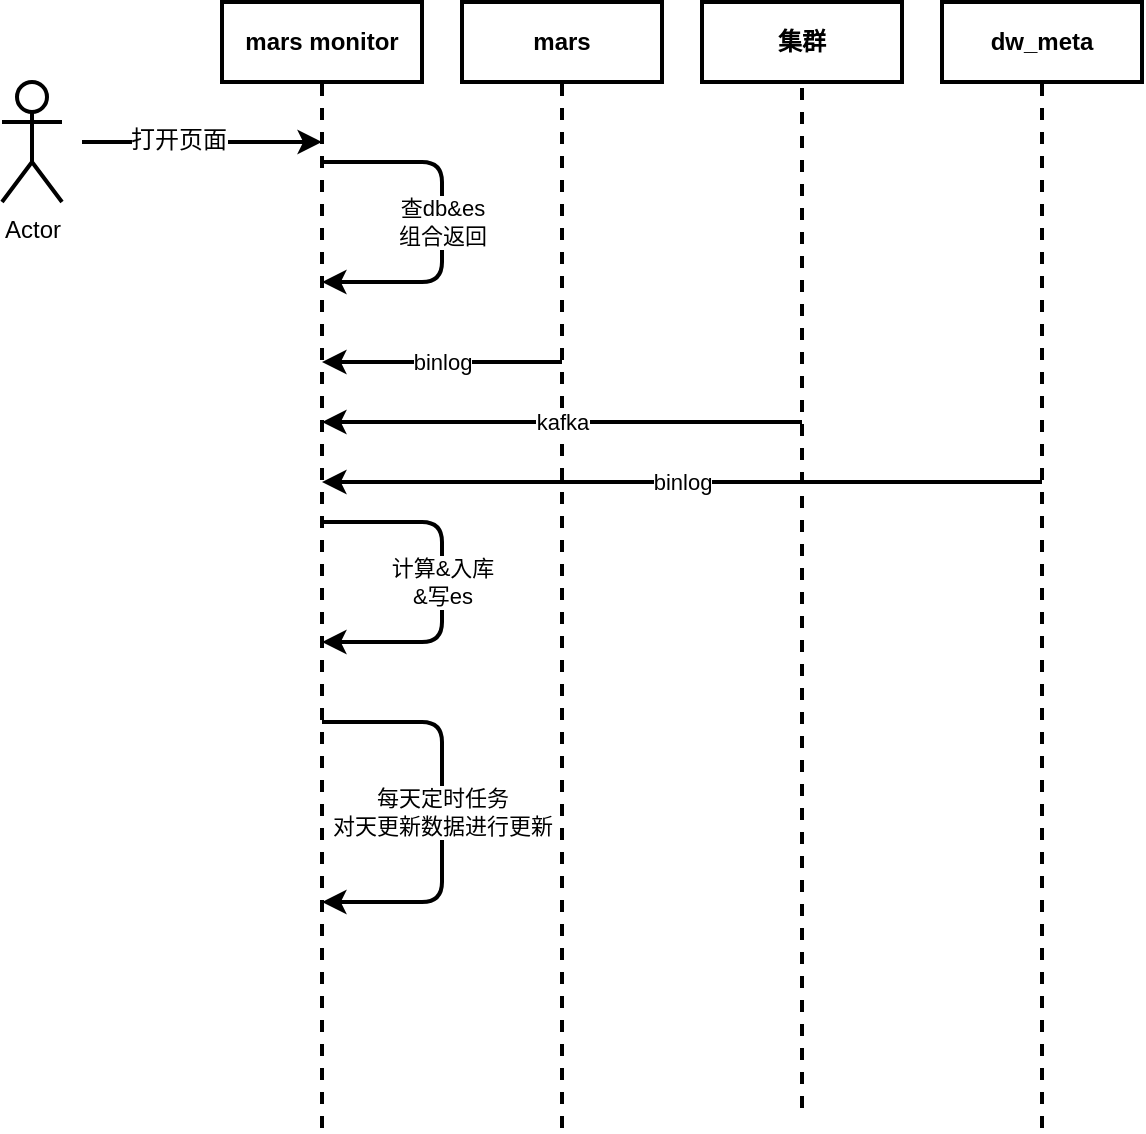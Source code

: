 <mxfile version="12.1.3" type="github" pages="1">
  <diagram id="Bb6Ngx0tEHPjE61ilpR4" name="Page-1">
    <mxGraphModel dx="786" dy="465" grid="1" gridSize="10" guides="1" tooltips="1" connect="1" arrows="1" fold="1" page="1" pageScale="1" pageWidth="826" pageHeight="1169" math="0" shadow="0">
      <root>
        <mxCell id="0"/>
        <mxCell id="1" parent="0"/>
        <mxCell id="ILwn6HDtTadkPIdaFgEa-1" value="" style="endArrow=none;dashed=1;html=1;strokeWidth=2;" edge="1" parent="1">
          <mxGeometry width="50" height="50" relative="1" as="geometry">
            <mxPoint x="200" y="613" as="sourcePoint"/>
            <mxPoint x="200" y="80" as="targetPoint"/>
          </mxGeometry>
        </mxCell>
        <mxCell id="ILwn6HDtTadkPIdaFgEa-2" value="" style="endArrow=none;dashed=1;html=1;strokeWidth=2;" edge="1" parent="1">
          <mxGeometry width="50" height="50" relative="1" as="geometry">
            <mxPoint x="320" y="613" as="sourcePoint"/>
            <mxPoint x="320" y="80" as="targetPoint"/>
          </mxGeometry>
        </mxCell>
        <mxCell id="ILwn6HDtTadkPIdaFgEa-3" value="" style="endArrow=none;dashed=1;html=1;strokeWidth=2;" edge="1" parent="1">
          <mxGeometry width="50" height="50" relative="1" as="geometry">
            <mxPoint x="440" y="603" as="sourcePoint"/>
            <mxPoint x="440" y="70" as="targetPoint"/>
          </mxGeometry>
        </mxCell>
        <mxCell id="ILwn6HDtTadkPIdaFgEa-4" value="" style="endArrow=none;dashed=1;html=1;strokeWidth=2;" edge="1" parent="1">
          <mxGeometry width="50" height="50" relative="1" as="geometry">
            <mxPoint x="560" y="613" as="sourcePoint"/>
            <mxPoint x="560" y="80" as="targetPoint"/>
          </mxGeometry>
        </mxCell>
        <mxCell id="ILwn6HDtTadkPIdaFgEa-5" value="&lt;b&gt;mars monitor&lt;/b&gt;" style="rounded=0;whiteSpace=wrap;html=1;strokeWidth=2;" vertex="1" parent="1">
          <mxGeometry x="150" y="50" width="100" height="40" as="geometry"/>
        </mxCell>
        <mxCell id="ILwn6HDtTadkPIdaFgEa-7" value="&lt;b&gt;mars&lt;/b&gt;" style="rounded=0;whiteSpace=wrap;html=1;strokeWidth=2;" vertex="1" parent="1">
          <mxGeometry x="270" y="50" width="100" height="40" as="geometry"/>
        </mxCell>
        <mxCell id="ILwn6HDtTadkPIdaFgEa-8" value="&lt;b&gt;集群&lt;/b&gt;" style="rounded=0;whiteSpace=wrap;html=1;strokeWidth=2;" vertex="1" parent="1">
          <mxGeometry x="390" y="50" width="100" height="40" as="geometry"/>
        </mxCell>
        <mxCell id="ILwn6HDtTadkPIdaFgEa-9" value="&lt;b&gt;dw_meta&lt;/b&gt;" style="rounded=0;whiteSpace=wrap;html=1;strokeWidth=2;" vertex="1" parent="1">
          <mxGeometry x="510" y="50" width="100" height="40" as="geometry"/>
        </mxCell>
        <mxCell id="ILwn6HDtTadkPIdaFgEa-10" value="Actor" style="shape=umlActor;verticalLabelPosition=bottom;labelBackgroundColor=#ffffff;verticalAlign=top;html=1;outlineConnect=0;strokeWidth=2;" vertex="1" parent="1">
          <mxGeometry x="40" y="90" width="30" height="60" as="geometry"/>
        </mxCell>
        <mxCell id="ILwn6HDtTadkPIdaFgEa-11" value="" style="endArrow=classic;html=1;strokeWidth=2;" edge="1" parent="1">
          <mxGeometry width="50" height="50" relative="1" as="geometry">
            <mxPoint x="80" y="120" as="sourcePoint"/>
            <mxPoint x="200" y="120" as="targetPoint"/>
          </mxGeometry>
        </mxCell>
        <mxCell id="ILwn6HDtTadkPIdaFgEa-12" value="打开页面" style="text;html=1;resizable=0;points=[];align=center;verticalAlign=middle;labelBackgroundColor=#ffffff;" vertex="1" connectable="0" parent="ILwn6HDtTadkPIdaFgEa-11">
          <mxGeometry x="-0.2" y="1" relative="1" as="geometry">
            <mxPoint as="offset"/>
          </mxGeometry>
        </mxCell>
        <mxCell id="ILwn6HDtTadkPIdaFgEa-13" value="查db&amp;amp;es&lt;br&gt;组合返回" style="endArrow=classic;html=1;strokeWidth=2;" edge="1" parent="1">
          <mxGeometry width="50" height="50" relative="1" as="geometry">
            <mxPoint x="200" y="130" as="sourcePoint"/>
            <mxPoint x="200" y="190" as="targetPoint"/>
            <Array as="points">
              <mxPoint x="260" y="130"/>
              <mxPoint x="260" y="190"/>
            </Array>
          </mxGeometry>
        </mxCell>
        <mxCell id="ILwn6HDtTadkPIdaFgEa-14" value="binlog" style="endArrow=classic;html=1;strokeWidth=2;" edge="1" parent="1">
          <mxGeometry width="50" height="50" relative="1" as="geometry">
            <mxPoint x="320" y="230" as="sourcePoint"/>
            <mxPoint x="200" y="230" as="targetPoint"/>
          </mxGeometry>
        </mxCell>
        <mxCell id="ILwn6HDtTadkPIdaFgEa-15" value="kafka" style="endArrow=classic;html=1;strokeWidth=2;" edge="1" parent="1">
          <mxGeometry width="50" height="50" relative="1" as="geometry">
            <mxPoint x="440" y="260" as="sourcePoint"/>
            <mxPoint x="200" y="260" as="targetPoint"/>
          </mxGeometry>
        </mxCell>
        <mxCell id="ILwn6HDtTadkPIdaFgEa-16" value="binlog" style="endArrow=classic;html=1;strokeWidth=2;" edge="1" parent="1">
          <mxGeometry width="50" height="50" relative="1" as="geometry">
            <mxPoint x="560" y="290" as="sourcePoint"/>
            <mxPoint x="200" y="290" as="targetPoint"/>
          </mxGeometry>
        </mxCell>
        <mxCell id="ILwn6HDtTadkPIdaFgEa-17" value="计算&amp;amp;入库&lt;br&gt;&amp;amp;写es" style="endArrow=classic;html=1;strokeWidth=2;" edge="1" parent="1">
          <mxGeometry width="50" height="50" relative="1" as="geometry">
            <mxPoint x="200" y="310" as="sourcePoint"/>
            <mxPoint x="200" y="370" as="targetPoint"/>
            <Array as="points">
              <mxPoint x="260" y="310"/>
              <mxPoint x="260" y="370"/>
            </Array>
          </mxGeometry>
        </mxCell>
        <mxCell id="ILwn6HDtTadkPIdaFgEa-21" value="每天定时任务&lt;br&gt;对天更新数据进行更新" style="endArrow=classic;html=1;strokeWidth=2;" edge="1" parent="1">
          <mxGeometry width="50" height="50" relative="1" as="geometry">
            <mxPoint x="200" y="410" as="sourcePoint"/>
            <mxPoint x="200" y="500" as="targetPoint"/>
            <Array as="points">
              <mxPoint x="260" y="410"/>
              <mxPoint x="260" y="500"/>
            </Array>
          </mxGeometry>
        </mxCell>
      </root>
    </mxGraphModel>
  </diagram>
</mxfile>
